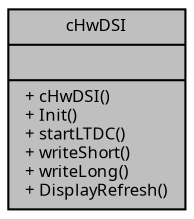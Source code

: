digraph "cHwDSI"
{
  edge [fontname="Sans",fontsize="8",labelfontname="Sans",labelfontsize="8"];
  node [fontname="Sans",fontsize="8",shape=record];
  Node1 [label="{cHwDSI\n||+ cHwDSI()\l+ Init()\l+ startLTDC()\l+ writeShort()\l+ writeLong()\l+ DisplayRefresh()\l}",height=0.2,width=0.4,color="black", fillcolor="grey75", style="filled", fontcolor="black"];
}
